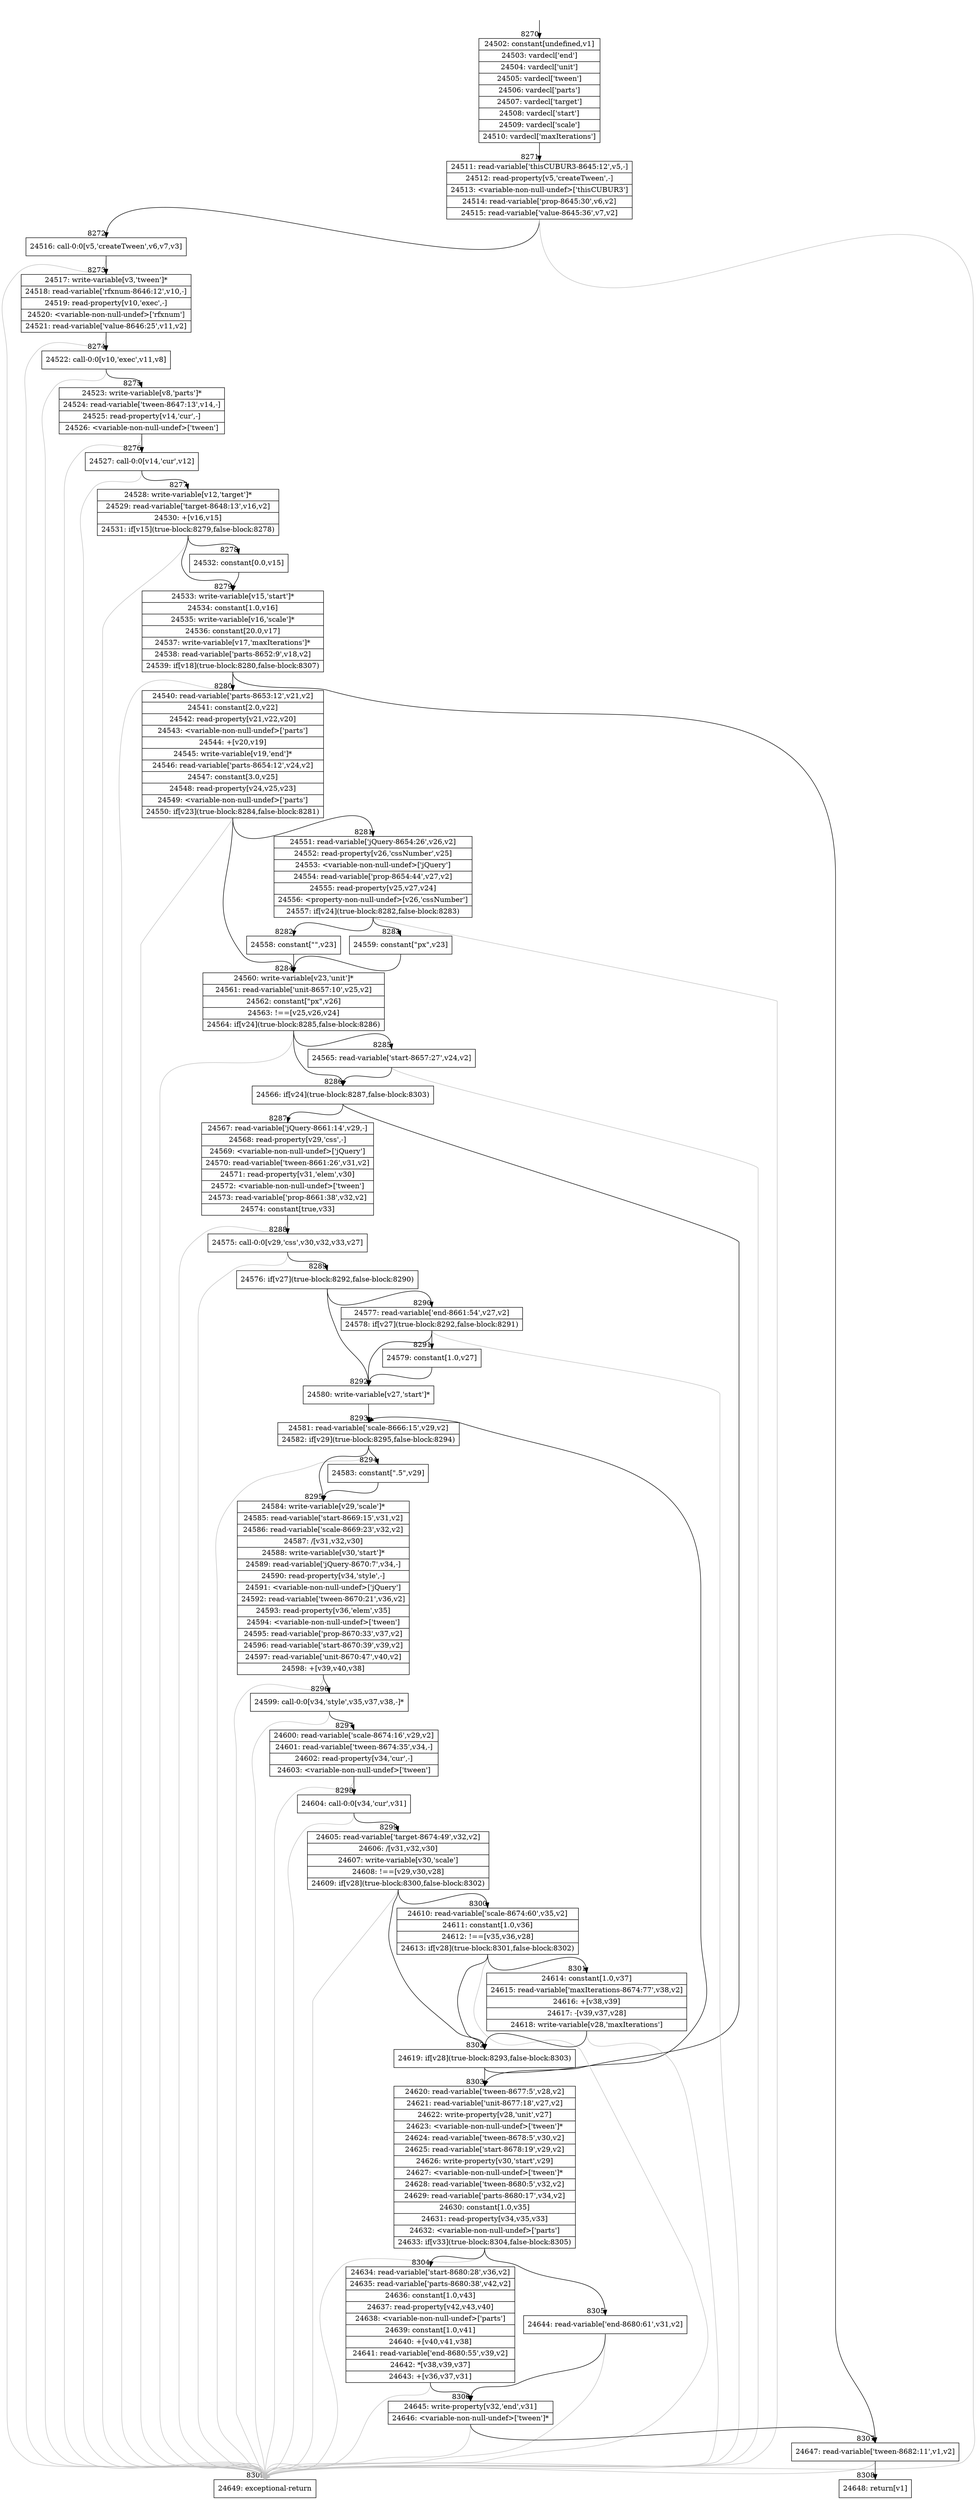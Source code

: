 digraph {
rankdir="TD"
BB_entry513[shape=none,label=""];
BB_entry513 -> BB8270 [tailport=s, headport=n, headlabel="    8270"]
BB8270 [shape=record label="{24502: constant[undefined,v1]|24503: vardecl['end']|24504: vardecl['unit']|24505: vardecl['tween']|24506: vardecl['parts']|24507: vardecl['target']|24508: vardecl['start']|24509: vardecl['scale']|24510: vardecl['maxIterations']}" ] 
BB8270 -> BB8271 [tailport=s, headport=n, headlabel="      8271"]
BB8271 [shape=record label="{24511: read-variable['thisCUBUR3-8645:12',v5,-]|24512: read-property[v5,'createTween',-]|24513: \<variable-non-null-undef\>['thisCUBUR3']|24514: read-variable['prop-8645:30',v6,v2]|24515: read-variable['value-8645:36',v7,v2]}" ] 
BB8271 -> BB8272 [tailport=s, headport=n, headlabel="      8272"]
BB8271 -> BB8309 [tailport=s, headport=n, color=gray, headlabel="      8309"]
BB8272 [shape=record label="{24516: call-0:0[v5,'createTween',v6,v7,v3]}" ] 
BB8272 -> BB8273 [tailport=s, headport=n, headlabel="      8273"]
BB8272 -> BB8309 [tailport=s, headport=n, color=gray]
BB8273 [shape=record label="{24517: write-variable[v3,'tween']*|24518: read-variable['rfxnum-8646:12',v10,-]|24519: read-property[v10,'exec',-]|24520: \<variable-non-null-undef\>['rfxnum']|24521: read-variable['value-8646:25',v11,v2]}" ] 
BB8273 -> BB8274 [tailport=s, headport=n, headlabel="      8274"]
BB8273 -> BB8309 [tailport=s, headport=n, color=gray]
BB8274 [shape=record label="{24522: call-0:0[v10,'exec',v11,v8]}" ] 
BB8274 -> BB8275 [tailport=s, headport=n, headlabel="      8275"]
BB8274 -> BB8309 [tailport=s, headport=n, color=gray]
BB8275 [shape=record label="{24523: write-variable[v8,'parts']*|24524: read-variable['tween-8647:13',v14,-]|24525: read-property[v14,'cur',-]|24526: \<variable-non-null-undef\>['tween']}" ] 
BB8275 -> BB8276 [tailport=s, headport=n, headlabel="      8276"]
BB8275 -> BB8309 [tailport=s, headport=n, color=gray]
BB8276 [shape=record label="{24527: call-0:0[v14,'cur',v12]}" ] 
BB8276 -> BB8277 [tailport=s, headport=n, headlabel="      8277"]
BB8276 -> BB8309 [tailport=s, headport=n, color=gray]
BB8277 [shape=record label="{24528: write-variable[v12,'target']*|24529: read-variable['target-8648:13',v16,v2]|24530: +[v16,v15]|24531: if[v15](true-block:8279,false-block:8278)}" ] 
BB8277 -> BB8279 [tailport=s, headport=n, headlabel="      8279"]
BB8277 -> BB8278 [tailport=s, headport=n, headlabel="      8278"]
BB8277 -> BB8309 [tailport=s, headport=n, color=gray]
BB8278 [shape=record label="{24532: constant[0.0,v15]}" ] 
BB8278 -> BB8279 [tailport=s, headport=n]
BB8279 [shape=record label="{24533: write-variable[v15,'start']*|24534: constant[1.0,v16]|24535: write-variable[v16,'scale']*|24536: constant[20.0,v17]|24537: write-variable[v17,'maxIterations']*|24538: read-variable['parts-8652:9',v18,v2]|24539: if[v18](true-block:8280,false-block:8307)}" ] 
BB8279 -> BB8280 [tailport=s, headport=n, headlabel="      8280"]
BB8279 -> BB8307 [tailport=s, headport=n, headlabel="      8307"]
BB8279 -> BB8309 [tailport=s, headport=n, color=gray]
BB8280 [shape=record label="{24540: read-variable['parts-8653:12',v21,v2]|24541: constant[2.0,v22]|24542: read-property[v21,v22,v20]|24543: \<variable-non-null-undef\>['parts']|24544: +[v20,v19]|24545: write-variable[v19,'end']*|24546: read-variable['parts-8654:12',v24,v2]|24547: constant[3.0,v25]|24548: read-property[v24,v25,v23]|24549: \<variable-non-null-undef\>['parts']|24550: if[v23](true-block:8284,false-block:8281)}" ] 
BB8280 -> BB8284 [tailport=s, headport=n, headlabel="      8284"]
BB8280 -> BB8281 [tailport=s, headport=n, headlabel="      8281"]
BB8280 -> BB8309 [tailport=s, headport=n, color=gray]
BB8281 [shape=record label="{24551: read-variable['jQuery-8654:26',v26,v2]|24552: read-property[v26,'cssNumber',v25]|24553: \<variable-non-null-undef\>['jQuery']|24554: read-variable['prop-8654:44',v27,v2]|24555: read-property[v25,v27,v24]|24556: \<property-non-null-undef\>[v26,'cssNumber']|24557: if[v24](true-block:8282,false-block:8283)}" ] 
BB8281 -> BB8282 [tailport=s, headport=n, headlabel="      8282"]
BB8281 -> BB8283 [tailport=s, headport=n, headlabel="      8283"]
BB8281 -> BB8309 [tailport=s, headport=n, color=gray]
BB8282 [shape=record label="{24558: constant[\"\",v23]}" ] 
BB8282 -> BB8284 [tailport=s, headport=n]
BB8283 [shape=record label="{24559: constant[\"px\",v23]}" ] 
BB8283 -> BB8284 [tailport=s, headport=n]
BB8284 [shape=record label="{24560: write-variable[v23,'unit']*|24561: read-variable['unit-8657:10',v25,v2]|24562: constant[\"px\",v26]|24563: !==[v25,v26,v24]|24564: if[v24](true-block:8285,false-block:8286)}" ] 
BB8284 -> BB8286 [tailport=s, headport=n, headlabel="      8286"]
BB8284 -> BB8285 [tailport=s, headport=n, headlabel="      8285"]
BB8284 -> BB8309 [tailport=s, headport=n, color=gray]
BB8285 [shape=record label="{24565: read-variable['start-8657:27',v24,v2]}" ] 
BB8285 -> BB8286 [tailport=s, headport=n]
BB8285 -> BB8309 [tailport=s, headport=n, color=gray]
BB8286 [shape=record label="{24566: if[v24](true-block:8287,false-block:8303)}" ] 
BB8286 -> BB8287 [tailport=s, headport=n, headlabel="      8287"]
BB8286 -> BB8303 [tailport=s, headport=n, headlabel="      8303"]
BB8287 [shape=record label="{24567: read-variable['jQuery-8661:14',v29,-]|24568: read-property[v29,'css',-]|24569: \<variable-non-null-undef\>['jQuery']|24570: read-variable['tween-8661:26',v31,v2]|24571: read-property[v31,'elem',v30]|24572: \<variable-non-null-undef\>['tween']|24573: read-variable['prop-8661:38',v32,v2]|24574: constant[true,v33]}" ] 
BB8287 -> BB8288 [tailport=s, headport=n, headlabel="      8288"]
BB8287 -> BB8309 [tailport=s, headport=n, color=gray]
BB8288 [shape=record label="{24575: call-0:0[v29,'css',v30,v32,v33,v27]}" ] 
BB8288 -> BB8289 [tailport=s, headport=n, headlabel="      8289"]
BB8288 -> BB8309 [tailport=s, headport=n, color=gray]
BB8289 [shape=record label="{24576: if[v27](true-block:8292,false-block:8290)}" ] 
BB8289 -> BB8292 [tailport=s, headport=n, headlabel="      8292"]
BB8289 -> BB8290 [tailport=s, headport=n, headlabel="      8290"]
BB8290 [shape=record label="{24577: read-variable['end-8661:54',v27,v2]|24578: if[v27](true-block:8292,false-block:8291)}" ] 
BB8290 -> BB8292 [tailport=s, headport=n]
BB8290 -> BB8291 [tailport=s, headport=n, headlabel="      8291"]
BB8290 -> BB8309 [tailport=s, headport=n, color=gray]
BB8291 [shape=record label="{24579: constant[1.0,v27]}" ] 
BB8291 -> BB8292 [tailport=s, headport=n]
BB8292 [shape=record label="{24580: write-variable[v27,'start']*}" ] 
BB8292 -> BB8293 [tailport=s, headport=n, headlabel="      8293"]
BB8293 [shape=record label="{24581: read-variable['scale-8666:15',v29,v2]|24582: if[v29](true-block:8295,false-block:8294)}" ] 
BB8293 -> BB8295 [tailport=s, headport=n, headlabel="      8295"]
BB8293 -> BB8294 [tailport=s, headport=n, headlabel="      8294"]
BB8293 -> BB8309 [tailport=s, headport=n, color=gray]
BB8294 [shape=record label="{24583: constant[\".5\",v29]}" ] 
BB8294 -> BB8295 [tailport=s, headport=n]
BB8295 [shape=record label="{24584: write-variable[v29,'scale']*|24585: read-variable['start-8669:15',v31,v2]|24586: read-variable['scale-8669:23',v32,v2]|24587: /[v31,v32,v30]|24588: write-variable[v30,'start']*|24589: read-variable['jQuery-8670:7',v34,-]|24590: read-property[v34,'style',-]|24591: \<variable-non-null-undef\>['jQuery']|24592: read-variable['tween-8670:21',v36,v2]|24593: read-property[v36,'elem',v35]|24594: \<variable-non-null-undef\>['tween']|24595: read-variable['prop-8670:33',v37,v2]|24596: read-variable['start-8670:39',v39,v2]|24597: read-variable['unit-8670:47',v40,v2]|24598: +[v39,v40,v38]}" ] 
BB8295 -> BB8296 [tailport=s, headport=n, headlabel="      8296"]
BB8295 -> BB8309 [tailport=s, headport=n, color=gray]
BB8296 [shape=record label="{24599: call-0:0[v34,'style',v35,v37,v38,-]*}" ] 
BB8296 -> BB8297 [tailport=s, headport=n, headlabel="      8297"]
BB8296 -> BB8309 [tailport=s, headport=n, color=gray]
BB8297 [shape=record label="{24600: read-variable['scale-8674:16',v29,v2]|24601: read-variable['tween-8674:35',v34,-]|24602: read-property[v34,'cur',-]|24603: \<variable-non-null-undef\>['tween']}" ] 
BB8297 -> BB8298 [tailport=s, headport=n, headlabel="      8298"]
BB8297 -> BB8309 [tailport=s, headport=n, color=gray]
BB8298 [shape=record label="{24604: call-0:0[v34,'cur',v31]}" ] 
BB8298 -> BB8299 [tailport=s, headport=n, headlabel="      8299"]
BB8298 -> BB8309 [tailport=s, headport=n, color=gray]
BB8299 [shape=record label="{24605: read-variable['target-8674:49',v32,v2]|24606: /[v31,v32,v30]|24607: write-variable[v30,'scale']|24608: !==[v29,v30,v28]|24609: if[v28](true-block:8300,false-block:8302)}" ] 
BB8299 -> BB8302 [tailport=s, headport=n, headlabel="      8302"]
BB8299 -> BB8300 [tailport=s, headport=n, headlabel="      8300"]
BB8299 -> BB8309 [tailport=s, headport=n, color=gray]
BB8300 [shape=record label="{24610: read-variable['scale-8674:60',v35,v2]|24611: constant[1.0,v36]|24612: !==[v35,v36,v28]|24613: if[v28](true-block:8301,false-block:8302)}" ] 
BB8300 -> BB8302 [tailport=s, headport=n]
BB8300 -> BB8301 [tailport=s, headport=n, headlabel="      8301"]
BB8300 -> BB8309 [tailport=s, headport=n, color=gray]
BB8301 [shape=record label="{24614: constant[1.0,v37]|24615: read-variable['maxIterations-8674:77',v38,v2]|24616: +[v38,v39]|24617: -[v39,v37,v28]|24618: write-variable[v28,'maxIterations']}" ] 
BB8301 -> BB8302 [tailport=s, headport=n]
BB8301 -> BB8309 [tailport=s, headport=n, color=gray]
BB8302 [shape=record label="{24619: if[v28](true-block:8293,false-block:8303)}" ] 
BB8302 -> BB8293 [tailport=s, headport=n]
BB8302 -> BB8303 [tailport=s, headport=n]
BB8303 [shape=record label="{24620: read-variable['tween-8677:5',v28,v2]|24621: read-variable['unit-8677:18',v27,v2]|24622: write-property[v28,'unit',v27]|24623: \<variable-non-null-undef\>['tween']*|24624: read-variable['tween-8678:5',v30,v2]|24625: read-variable['start-8678:19',v29,v2]|24626: write-property[v30,'start',v29]|24627: \<variable-non-null-undef\>['tween']*|24628: read-variable['tween-8680:5',v32,v2]|24629: read-variable['parts-8680:17',v34,v2]|24630: constant[1.0,v35]|24631: read-property[v34,v35,v33]|24632: \<variable-non-null-undef\>['parts']|24633: if[v33](true-block:8304,false-block:8305)}" ] 
BB8303 -> BB8304 [tailport=s, headport=n, headlabel="      8304"]
BB8303 -> BB8305 [tailport=s, headport=n, headlabel="      8305"]
BB8303 -> BB8309 [tailport=s, headport=n, color=gray]
BB8304 [shape=record label="{24634: read-variable['start-8680:28',v36,v2]|24635: read-variable['parts-8680:38',v42,v2]|24636: constant[1.0,v43]|24637: read-property[v42,v43,v40]|24638: \<variable-non-null-undef\>['parts']|24639: constant[1.0,v41]|24640: +[v40,v41,v38]|24641: read-variable['end-8680:55',v39,v2]|24642: *[v38,v39,v37]|24643: +[v36,v37,v31]}" ] 
BB8304 -> BB8306 [tailport=s, headport=n, headlabel="      8306"]
BB8304 -> BB8309 [tailport=s, headport=n, color=gray]
BB8305 [shape=record label="{24644: read-variable['end-8680:61',v31,v2]}" ] 
BB8305 -> BB8306 [tailport=s, headport=n]
BB8305 -> BB8309 [tailport=s, headport=n, color=gray]
BB8306 [shape=record label="{24645: write-property[v32,'end',v31]|24646: \<variable-non-null-undef\>['tween']*}" ] 
BB8306 -> BB8307 [tailport=s, headport=n]
BB8306 -> BB8309 [tailport=s, headport=n, color=gray]
BB8307 [shape=record label="{24647: read-variable['tween-8682:11',v1,v2]}" ] 
BB8307 -> BB8308 [tailport=s, headport=n, headlabel="      8308"]
BB8307 -> BB8309 [tailport=s, headport=n, color=gray]
BB8308 [shape=record label="{24648: return[v1]}" ] 
BB8309 [shape=record label="{24649: exceptional-return}" ] 
}
